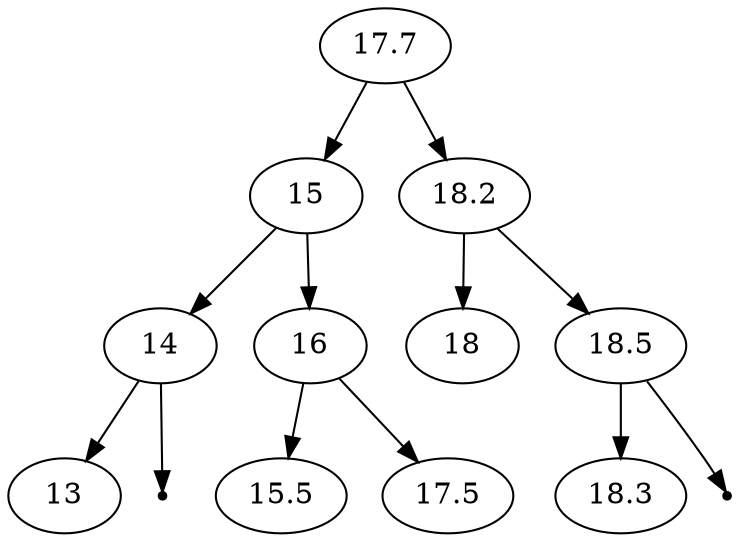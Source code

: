 digraph G{
	17.7;
	17.7 -> 15;
	15 -> 14;
	14 -> 13;
	null152374226 [shape=point];
	14 -> null152374226;
	15 -> 16;
	16 -> 15.5;
	16 -> 17.5;
	17.7 -> 18.2;
	18.2 -> 18;
	18.2 -> 18.5;
	18.5 -> 18.3;
	null696393689 [shape=point];
	18.5 -> null696393689;
}